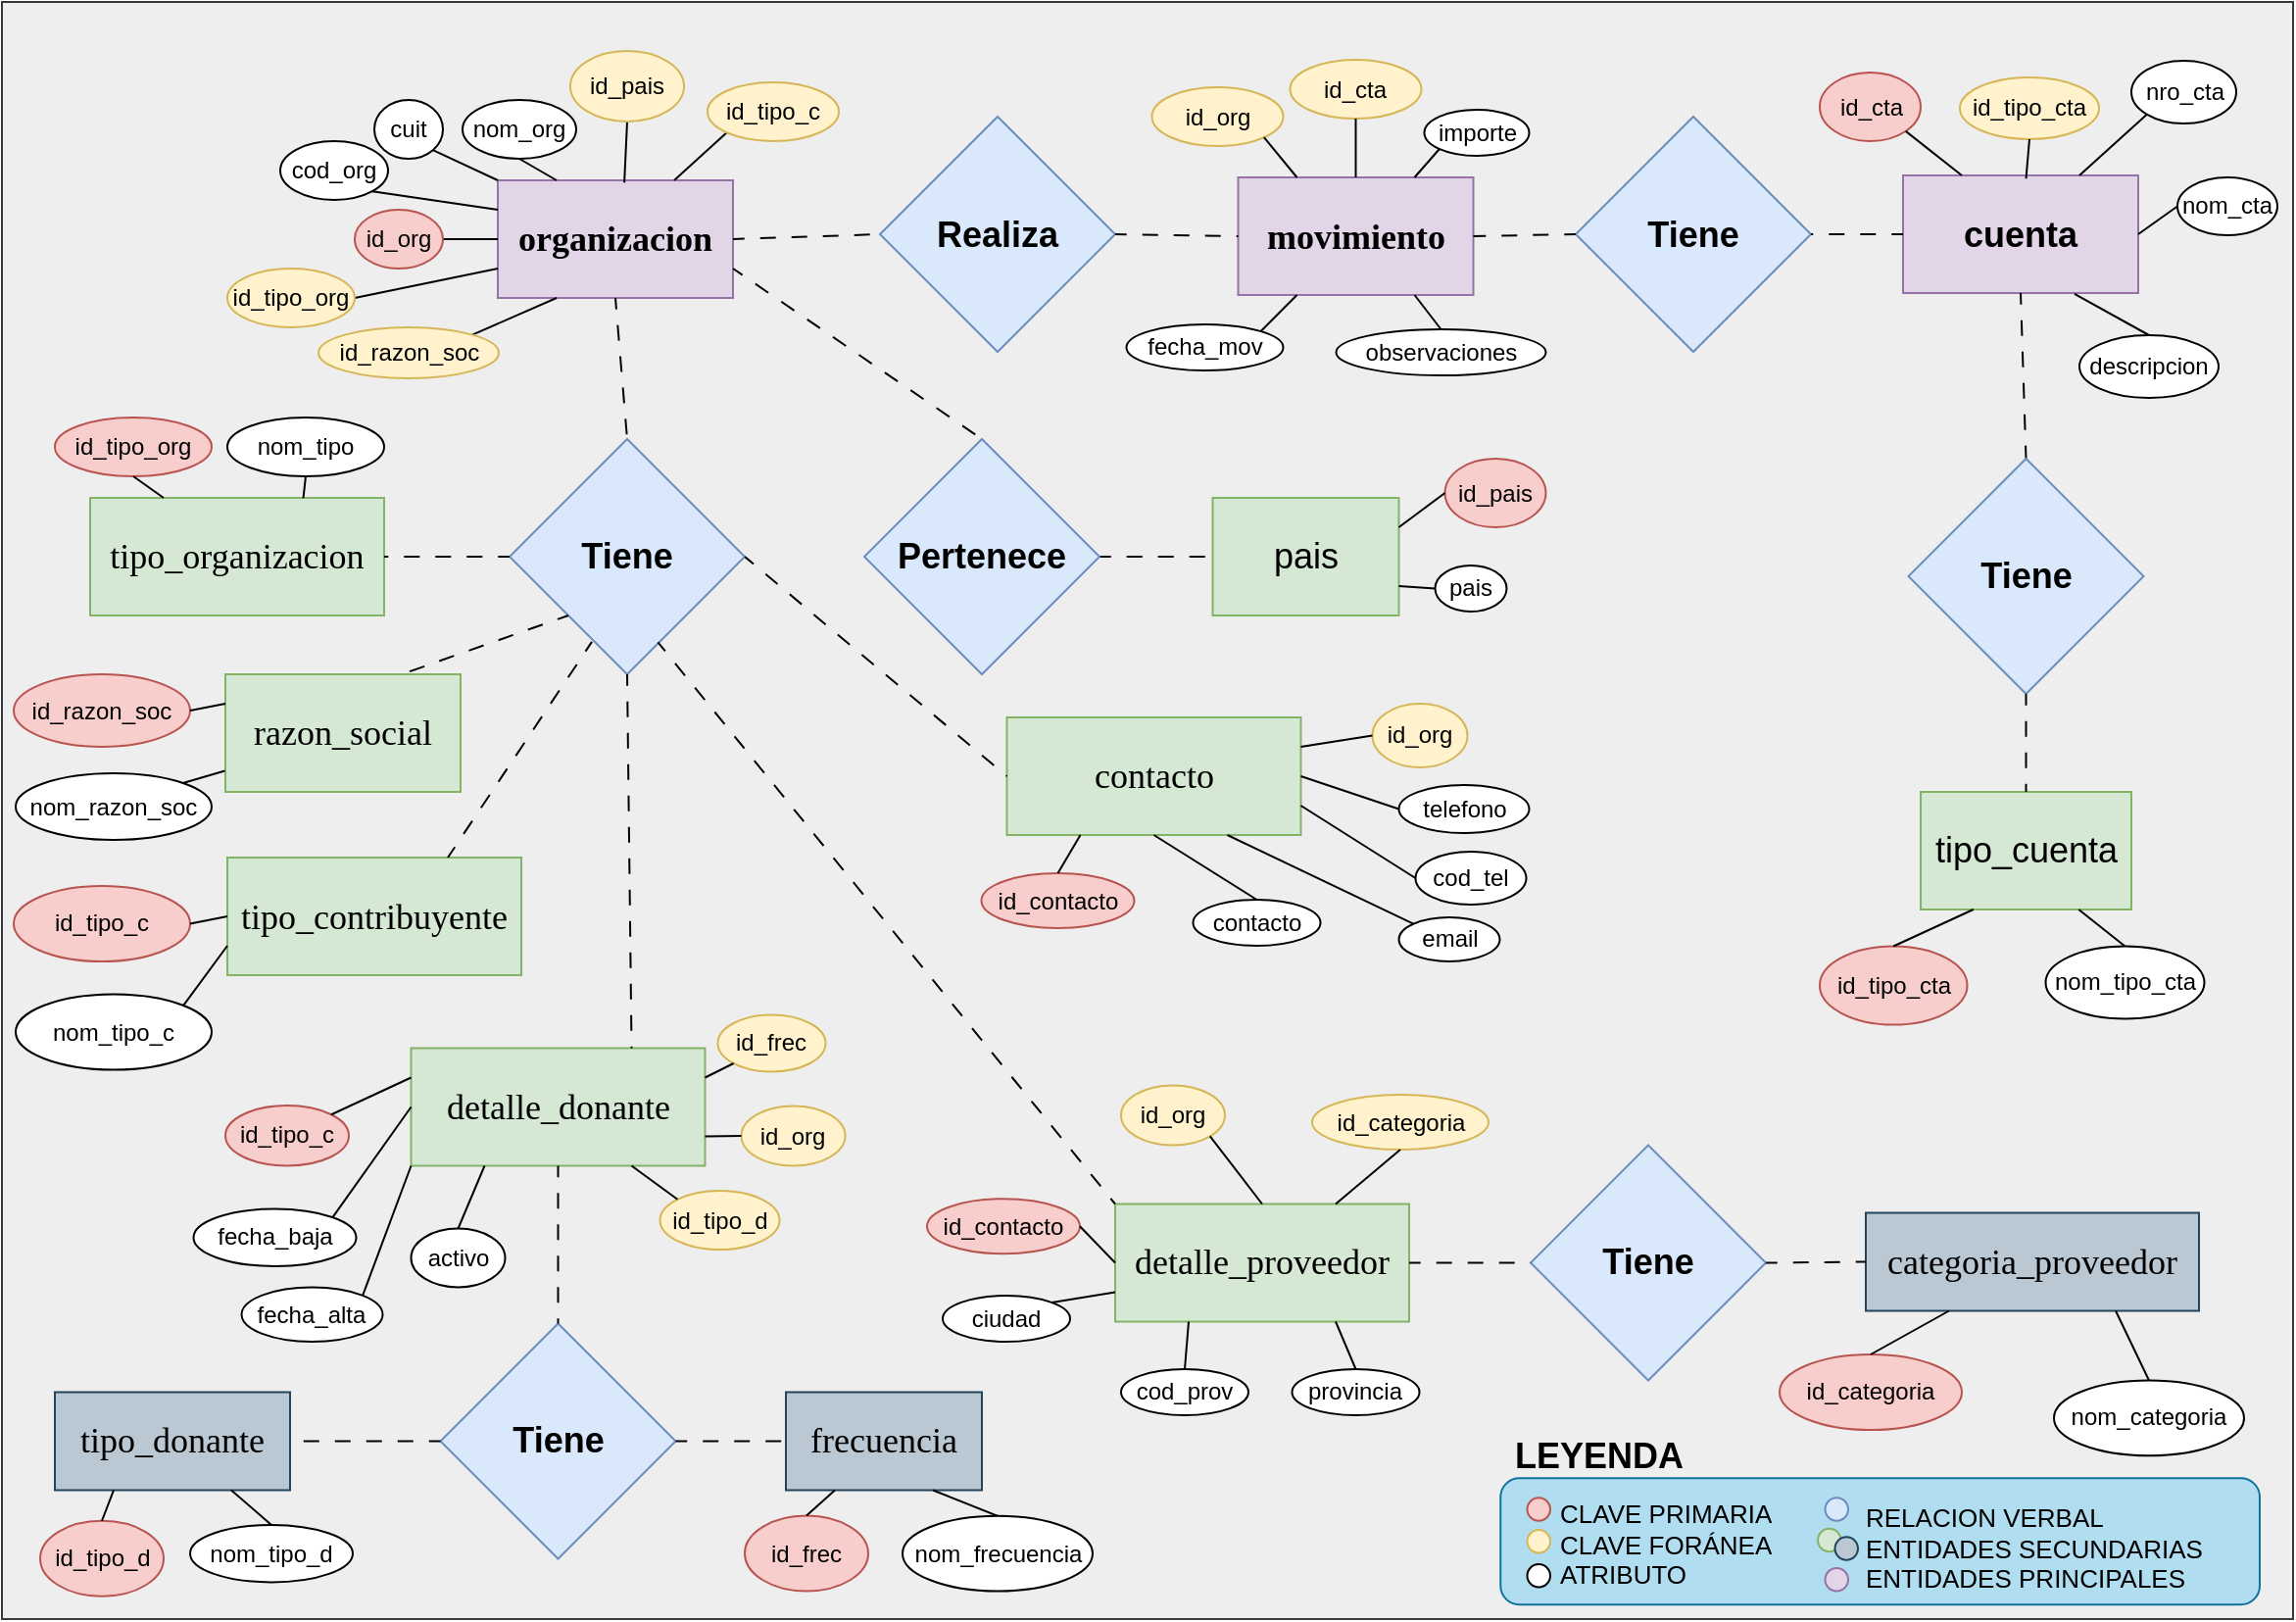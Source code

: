 <mxfile version="24.8.3">
  <diagram id="HYbF6e7hHS4W1RkAegJz" name="Cardinalidad DER">
    <mxGraphModel grid="1" page="1" gridSize="10" guides="1" tooltips="1" connect="1" arrows="1" fold="1" pageScale="1" pageWidth="1169" pageHeight="827" math="0" shadow="0">
      <root>
        <mxCell id="0" />
        <mxCell id="1" parent="0" />
        <mxCell id="N7tF4lsPeBM5HGXKMnzX-1" value="" style="rounded=0;whiteSpace=wrap;html=1;fillColor=#eeeeee;strokeColor=#36393d;" vertex="1" parent="1">
          <mxGeometry width="1169" height="825" as="geometry" />
        </mxCell>
        <mxCell id="sPg7PsMfnurgKgs-uUq6-108" value="" style="rounded=1;whiteSpace=wrap;html=1;fillColor=#b1ddf0;strokeColor=#10739e;" vertex="1" parent="1">
          <mxGeometry x="764.63" y="753.12" width="387.37" height="64.51" as="geometry" />
        </mxCell>
        <mxCell id="izcDtOAm9wQQdqN33xkI-1" value="&lt;span style=&quot;font-family: &amp;quot;Google Sans&amp;quot;; font-size: 18px; text-align: start; white-space: pre;&quot;&gt;organizacion&lt;/span&gt;" style="rounded=0;whiteSpace=wrap;html=1;fontSize=18;fontStyle=1;fillColor=#e1d5e7;strokeColor=#9673a6;labelBackgroundColor=none;" vertex="1" parent="1">
          <mxGeometry x="253" y="91" width="120" height="60" as="geometry" />
        </mxCell>
        <mxCell id="izcDtOAm9wQQdqN33xkI-14" style="rounded=0;orthogonalLoop=1;jettySize=auto;html=1;exitX=1;exitY=0.5;exitDx=0;exitDy=0;entryX=0;entryY=0.5;entryDx=0;entryDy=0;endArrow=none;endFill=0;strokeColor=default;align=center;verticalAlign=middle;fontFamily=Helvetica;fontSize=11;fontColor=default;labelBackgroundColor=default;flowAnimation=0;" edge="1" parent="1" source="izcDtOAm9wQQdqN33xkI-5" target="izcDtOAm9wQQdqN33xkI-1">
          <mxGeometry relative="1" as="geometry" />
        </mxCell>
        <mxCell id="izcDtOAm9wQQdqN33xkI-5" value="id_org" style="ellipse;whiteSpace=wrap;html=1;fillColor=#f8cecc;strokeColor=#b85450;" vertex="1" parent="1">
          <mxGeometry x="180" y="106" width="45" height="30" as="geometry" />
        </mxCell>
        <mxCell id="izcDtOAm9wQQdqN33xkI-20" style="rounded=0;orthogonalLoop=1;jettySize=auto;html=1;exitX=0;exitY=1;exitDx=0;exitDy=0;entryX=0.75;entryY=0;entryDx=0;entryDy=0;strokeColor=default;align=center;verticalAlign=middle;fontFamily=Helvetica;fontSize=11;fontColor=default;labelBackgroundColor=default;endArrow=none;endFill=0;flowAnimation=0;" edge="1" parent="1" source="izcDtOAm9wQQdqN33xkI-6" target="izcDtOAm9wQQdqN33xkI-1">
          <mxGeometry relative="1" as="geometry" />
        </mxCell>
        <mxCell id="izcDtOAm9wQQdqN33xkI-6" value="id_tipo_c" style="ellipse;whiteSpace=wrap;html=1;fillColor=#fff2cc;strokeColor=#d6b656;" vertex="1" parent="1">
          <mxGeometry x="360" y="41" width="67" height="30" as="geometry" />
        </mxCell>
        <mxCell id="izcDtOAm9wQQdqN33xkI-21" style="rounded=0;orthogonalLoop=1;jettySize=auto;html=1;entryX=0.25;entryY=1;entryDx=0;entryDy=0;strokeColor=default;align=center;verticalAlign=middle;fontFamily=Helvetica;fontSize=11;fontColor=default;labelBackgroundColor=default;endArrow=none;endFill=0;exitX=1;exitY=0;exitDx=0;exitDy=0;flowAnimation=0;" edge="1" parent="1" source="izcDtOAm9wQQdqN33xkI-7" target="izcDtOAm9wQQdqN33xkI-1">
          <mxGeometry relative="1" as="geometry">
            <mxPoint x="278" y="191" as="sourcePoint" />
          </mxGeometry>
        </mxCell>
        <mxCell id="izcDtOAm9wQQdqN33xkI-7" value="id_razon_soc" style="ellipse;whiteSpace=wrap;html=1;fillColor=#fff2cc;strokeColor=#d6b656;" vertex="1" parent="1">
          <mxGeometry x="161.5" y="166" width="92" height="26" as="geometry" />
        </mxCell>
        <mxCell id="izcDtOAm9wQQdqN33xkI-19" style="rounded=0;orthogonalLoop=1;jettySize=auto;html=1;exitX=0.5;exitY=1;exitDx=0;exitDy=0;strokeColor=default;align=center;verticalAlign=middle;fontFamily=Helvetica;fontSize=11;fontColor=default;labelBackgroundColor=default;endArrow=none;endFill=0;entryX=0.538;entryY=0.02;entryDx=0;entryDy=0;flowAnimation=0;entryPerimeter=0;" edge="1" parent="1" source="izcDtOAm9wQQdqN33xkI-8" target="izcDtOAm9wQQdqN33xkI-1">
          <mxGeometry relative="1" as="geometry" />
        </mxCell>
        <mxCell id="izcDtOAm9wQQdqN33xkI-8" value="id_pais" style="ellipse;whiteSpace=wrap;html=1;fillColor=#fff2cc;strokeColor=#d6b656;" vertex="1" parent="1">
          <mxGeometry x="290" y="25" width="58" height="36" as="geometry" />
        </mxCell>
        <mxCell id="izcDtOAm9wQQdqN33xkI-22" style="rounded=0;orthogonalLoop=1;jettySize=auto;html=1;exitX=1;exitY=0.5;exitDx=0;exitDy=0;entryX=0;entryY=0.75;entryDx=0;entryDy=0;strokeColor=default;align=center;verticalAlign=middle;fontFamily=Helvetica;fontSize=11;fontColor=default;labelBackgroundColor=default;endArrow=none;endFill=0;flowAnimation=0;" edge="1" parent="1" source="izcDtOAm9wQQdqN33xkI-9" target="izcDtOAm9wQQdqN33xkI-1">
          <mxGeometry relative="1" as="geometry" />
        </mxCell>
        <mxCell id="izcDtOAm9wQQdqN33xkI-9" value="id_tipo_org" style="ellipse;whiteSpace=wrap;html=1;fillColor=#fff2cc;strokeColor=#d6b656;" vertex="1" parent="1">
          <mxGeometry x="115" y="136" width="65" height="30" as="geometry" />
        </mxCell>
        <mxCell id="izcDtOAm9wQQdqN33xkI-16" style="rounded=0;orthogonalLoop=1;jettySize=auto;html=1;exitX=1;exitY=1;exitDx=0;exitDy=0;strokeColor=default;align=center;verticalAlign=middle;fontFamily=Helvetica;fontSize=11;fontColor=default;labelBackgroundColor=default;endArrow=none;endFill=0;flowAnimation=0;entryX=0;entryY=0.25;entryDx=0;entryDy=0;" edge="1" parent="1" source="izcDtOAm9wQQdqN33xkI-11" target="izcDtOAm9wQQdqN33xkI-1">
          <mxGeometry relative="1" as="geometry">
            <mxPoint x="242" y="101" as="targetPoint" />
          </mxGeometry>
        </mxCell>
        <mxCell id="izcDtOAm9wQQdqN33xkI-11" value="cod_org" style="ellipse;whiteSpace=wrap;html=1;" vertex="1" parent="1">
          <mxGeometry x="142" y="71" width="55" height="30" as="geometry" />
        </mxCell>
        <mxCell id="izcDtOAm9wQQdqN33xkI-17" style="rounded=0;orthogonalLoop=1;jettySize=auto;html=1;exitX=1;exitY=1;exitDx=0;exitDy=0;entryX=0;entryY=0;entryDx=0;entryDy=0;strokeColor=default;align=center;verticalAlign=middle;fontFamily=Helvetica;fontSize=11;fontColor=default;labelBackgroundColor=default;endArrow=none;endFill=0;flowAnimation=0;" edge="1" parent="1" source="izcDtOAm9wQQdqN33xkI-12" target="izcDtOAm9wQQdqN33xkI-1">
          <mxGeometry relative="1" as="geometry" />
        </mxCell>
        <mxCell id="izcDtOAm9wQQdqN33xkI-12" value="cuit" style="ellipse;whiteSpace=wrap;html=1;" vertex="1" parent="1">
          <mxGeometry x="190" y="50" width="35" height="30" as="geometry" />
        </mxCell>
        <mxCell id="izcDtOAm9wQQdqN33xkI-18" style="rounded=0;orthogonalLoop=1;jettySize=auto;html=1;exitX=0.5;exitY=1;exitDx=0;exitDy=0;entryX=0.25;entryY=0;entryDx=0;entryDy=0;strokeColor=default;align=center;verticalAlign=middle;fontFamily=Helvetica;fontSize=11;fontColor=default;labelBackgroundColor=default;endArrow=none;endFill=0;flowAnimation=0;" edge="1" parent="1" source="izcDtOAm9wQQdqN33xkI-13" target="izcDtOAm9wQQdqN33xkI-1">
          <mxGeometry relative="1" as="geometry" />
        </mxCell>
        <mxCell id="izcDtOAm9wQQdqN33xkI-13" value="nom_org" style="ellipse;whiteSpace=wrap;html=1;" vertex="1" parent="1">
          <mxGeometry x="235" y="50" width="58" height="30" as="geometry" />
        </mxCell>
        <mxCell id="iYmzqBzagN6MXrun6bAR-1" value="&lt;div style=&quot;text-align: start;&quot;&gt;&lt;span style=&quot;background-color: initial; white-space: pre;&quot;&gt;&lt;font face=&quot;Google Sans&quot;&gt;tipo_organizacion&lt;/font&gt;&lt;/span&gt;&lt;/div&gt;" style="rounded=0;whiteSpace=wrap;html=1;fontSize=18;fontStyle=0;labelBackgroundColor=none;fillColor=#d5e8d4;strokeColor=#82b366;" vertex="1" parent="1">
          <mxGeometry x="45" y="253" width="150" height="60" as="geometry" />
        </mxCell>
        <mxCell id="iYmzqBzagN6MXrun6bAR-2" value="Tiene" style="rhombus;whiteSpace=wrap;html=1;fillColor=#dae8fc;strokeColor=#6c8ebf;fontSize=18;fontStyle=1" vertex="1" parent="1">
          <mxGeometry x="259" y="223" width="120" height="120" as="geometry" />
        </mxCell>
        <mxCell id="Rv_7nI9Roxhz6i8NsOFj-1" value="" style="endArrow=none;html=1;rounded=0;entryX=1;entryY=0.5;entryDx=0;entryDy=0;flowAnimation=1;exitX=0;exitY=0.5;exitDx=0;exitDy=0;" edge="1" parent="1" source="iYmzqBzagN6MXrun6bAR-2" target="iYmzqBzagN6MXrun6bAR-1">
          <mxGeometry width="50" height="50" relative="1" as="geometry">
            <mxPoint x="242" y="202" as="sourcePoint" />
            <mxPoint x="270" y="298" as="targetPoint" />
          </mxGeometry>
        </mxCell>
        <mxCell id="Rv_7nI9Roxhz6i8NsOFj-2" value="id_tipo_org" style="ellipse;whiteSpace=wrap;html=1;fillColor=#f8cecc;strokeColor=#b85450;" vertex="1" parent="1">
          <mxGeometry x="27" y="212" width="80" height="30" as="geometry" />
        </mxCell>
        <mxCell id="Rv_7nI9Roxhz6i8NsOFj-3" value="" style="endArrow=none;html=1;rounded=0;exitX=0.5;exitY=1;exitDx=0;exitDy=0;entryX=0.25;entryY=0;entryDx=0;entryDy=0;" edge="1" parent="1" source="Rv_7nI9Roxhz6i8NsOFj-2" target="iYmzqBzagN6MXrun6bAR-1">
          <mxGeometry width="50" height="50" relative="1" as="geometry">
            <mxPoint x="440" y="238" as="sourcePoint" />
            <mxPoint x="490" y="188" as="targetPoint" />
          </mxGeometry>
        </mxCell>
        <mxCell id="Rv_7nI9Roxhz6i8NsOFj-4" value="nom_tipo" style="ellipse;whiteSpace=wrap;html=1;" vertex="1" parent="1">
          <mxGeometry x="115" y="212" width="80" height="30" as="geometry" />
        </mxCell>
        <mxCell id="Rv_7nI9Roxhz6i8NsOFj-5" value="" style="endArrow=none;html=1;rounded=0;exitX=0.725;exitY=0.002;exitDx=0;exitDy=0;entryX=0.5;entryY=1;entryDx=0;entryDy=0;exitPerimeter=0;" edge="1" parent="1" source="iYmzqBzagN6MXrun6bAR-1" target="Rv_7nI9Roxhz6i8NsOFj-4">
          <mxGeometry width="50" height="50" relative="1" as="geometry">
            <mxPoint x="440" y="338" as="sourcePoint" />
            <mxPoint x="490" y="288" as="targetPoint" />
          </mxGeometry>
        </mxCell>
        <mxCell id="Rv_7nI9Roxhz6i8NsOFj-6" value="&lt;div style=&quot;text-align: start;&quot;&gt;&lt;font face=&quot;Google Sans&quot;&gt;&lt;span style=&quot;white-space: pre;&quot;&gt;razon_social&lt;/span&gt;&lt;/font&gt;&lt;/div&gt;" style="rounded=0;whiteSpace=wrap;html=1;fontSize=18;fontStyle=0;labelBackgroundColor=none;fillColor=#d5e8d4;strokeColor=#82b366;" vertex="1" parent="1">
          <mxGeometry x="114" y="343" width="120" height="60" as="geometry" />
        </mxCell>
        <mxCell id="Rv_7nI9Roxhz6i8NsOFj-7" value="&lt;div style=&quot;text-align: start;&quot;&gt;&lt;font face=&quot;Google Sans&quot;&gt;&lt;span style=&quot;white-space: pre;&quot;&gt;tipo_contribuyente&lt;/span&gt;&lt;/font&gt;&lt;/div&gt;" style="rounded=0;whiteSpace=wrap;html=1;fontSize=18;fontStyle=0;labelBackgroundColor=none;fillColor=#d5e8d4;strokeColor=#82b366;" vertex="1" parent="1">
          <mxGeometry x="115" y="436.5" width="150" height="60" as="geometry" />
        </mxCell>
        <mxCell id="Rv_7nI9Roxhz6i8NsOFj-8" value="&lt;div style=&quot;text-align: start;&quot;&gt;&lt;font face=&quot;Google Sans&quot;&gt;&lt;span style=&quot;white-space: pre;&quot;&gt;contacto&lt;/span&gt;&lt;/font&gt;&lt;/div&gt;" style="rounded=0;whiteSpace=wrap;html=1;fontSize=18;fontStyle=0;labelBackgroundColor=none;fillColor=#d5e8d4;strokeColor=#82b366;" vertex="1" parent="1">
          <mxGeometry x="512.75" y="365" width="150" height="60" as="geometry" />
        </mxCell>
        <mxCell id="Rv_7nI9Roxhz6i8NsOFj-9" value="pais" style="rounded=0;whiteSpace=wrap;html=1;fontSize=18;fontStyle=0;labelBackgroundColor=none;fillColor=#d5e8d4;strokeColor=#82b366;" vertex="1" parent="1">
          <mxGeometry x="617.75" y="253" width="95" height="60" as="geometry" />
        </mxCell>
        <mxCell id="Rv_7nI9Roxhz6i8NsOFj-10" value="id_razon_soc" style="ellipse;whiteSpace=wrap;html=1;fillColor=#f8cecc;strokeColor=#b85450;" vertex="1" parent="1">
          <mxGeometry x="6" y="343" width="90" height="37" as="geometry" />
        </mxCell>
        <mxCell id="Rv_7nI9Roxhz6i8NsOFj-11" value="nom_razon_soc" style="ellipse;whiteSpace=wrap;html=1;" vertex="1" parent="1">
          <mxGeometry x="7" y="393.5" width="100" height="34" as="geometry" />
        </mxCell>
        <mxCell id="Rv_7nI9Roxhz6i8NsOFj-12" value="" style="endArrow=none;html=1;rounded=0;exitX=1;exitY=0;exitDx=0;exitDy=0;entryX=-0.002;entryY=0.821;entryDx=0;entryDy=0;entryPerimeter=0;" edge="1" parent="1" source="Rv_7nI9Roxhz6i8NsOFj-11" target="Rv_7nI9Roxhz6i8NsOFj-6">
          <mxGeometry width="50" height="50" relative="1" as="geometry">
            <mxPoint x="120" y="714" as="sourcePoint" />
            <mxPoint x="144" y="403" as="targetPoint" />
          </mxGeometry>
        </mxCell>
        <mxCell id="Rv_7nI9Roxhz6i8NsOFj-13" value="" style="endArrow=none;html=1;rounded=0;entryX=0;entryY=0.25;entryDx=0;entryDy=0;exitX=1;exitY=0.5;exitDx=0;exitDy=0;" edge="1" parent="1" source="Rv_7nI9Roxhz6i8NsOFj-10" target="Rv_7nI9Roxhz6i8NsOFj-6">
          <mxGeometry width="50" height="50" relative="1" as="geometry">
            <mxPoint x="130" y="724" as="sourcePoint" />
            <mxPoint x="180" y="674" as="targetPoint" />
          </mxGeometry>
        </mxCell>
        <mxCell id="Rv_7nI9Roxhz6i8NsOFj-14" value="" style="endArrow=none;html=1;rounded=0;exitX=0;exitY=1;exitDx=0;exitDy=0;flowAnimation=1;entryX=0.75;entryY=0;entryDx=0;entryDy=0;" edge="1" parent="1" source="iYmzqBzagN6MXrun6bAR-2" target="Rv_7nI9Roxhz6i8NsOFj-6">
          <mxGeometry width="50" height="50" relative="1" as="geometry">
            <mxPoint x="270" y="477" as="sourcePoint" />
            <mxPoint x="252" y="481" as="targetPoint" />
          </mxGeometry>
        </mxCell>
        <mxCell id="Rv_7nI9Roxhz6i8NsOFj-15" value="" style="endArrow=none;html=1;rounded=0;exitX=0.35;exitY=0.862;exitDx=0;exitDy=0;flowAnimation=1;entryX=0.75;entryY=0;entryDx=0;entryDy=0;exitPerimeter=0;" edge="1" parent="1" source="iYmzqBzagN6MXrun6bAR-2" target="Rv_7nI9Roxhz6i8NsOFj-7">
          <mxGeometry width="50" height="50" relative="1" as="geometry">
            <mxPoint x="310" y="467" as="sourcePoint" />
            <mxPoint x="372" y="461" as="targetPoint" />
          </mxGeometry>
        </mxCell>
        <mxCell id="Rv_7nI9Roxhz6i8NsOFj-16" value="id_tipo_c" style="ellipse;whiteSpace=wrap;html=1;fillColor=#f8cecc;strokeColor=#b85450;" vertex="1" parent="1">
          <mxGeometry x="6" y="451" width="90" height="38.5" as="geometry" />
        </mxCell>
        <mxCell id="Rv_7nI9Roxhz6i8NsOFj-17" value="nom_tipo_c" style="ellipse;whiteSpace=wrap;html=1;" vertex="1" parent="1">
          <mxGeometry x="7" y="506.25" width="100" height="38.5" as="geometry" />
        </mxCell>
        <mxCell id="Rv_7nI9Roxhz6i8NsOFj-18" value="id_contacto" style="ellipse;whiteSpace=wrap;html=1;fillColor=#f8cecc;strokeColor=#b85450;" vertex="1" parent="1">
          <mxGeometry x="499.75" y="444.5" width="78" height="28" as="geometry" />
        </mxCell>
        <mxCell id="Rv_7nI9Roxhz6i8NsOFj-19" value="contacto" style="ellipse;whiteSpace=wrap;html=1;" vertex="1" parent="1">
          <mxGeometry x="607.75" y="458" width="65" height="23.5" as="geometry" />
        </mxCell>
        <mxCell id="Rv_7nI9Roxhz6i8NsOFj-20" value="id_pais" style="ellipse;whiteSpace=wrap;html=1;fillColor=#f8cecc;strokeColor=#b85450;" vertex="1" parent="1">
          <mxGeometry x="736.25" y="233" width="51.5" height="35" as="geometry" />
        </mxCell>
        <mxCell id="Rv_7nI9Roxhz6i8NsOFj-21" value="pais" style="ellipse;whiteSpace=wrap;html=1;" vertex="1" parent="1">
          <mxGeometry x="731.25" y="287.5" width="36.5" height="23.5" as="geometry" />
        </mxCell>
        <mxCell id="Rv_7nI9Roxhz6i8NsOFj-23" value="" style="endArrow=none;html=1;rounded=0;entryX=0;entryY=0.5;entryDx=0;entryDy=0;exitX=1;exitY=0.5;exitDx=0;exitDy=0;flowAnimation=1;" edge="1" parent="1" source="Rv_7nI9Roxhz6i8NsOFj-42" target="Rv_7nI9Roxhz6i8NsOFj-9">
          <mxGeometry width="50" height="50" relative="1" as="geometry">
            <mxPoint x="511.5" y="257" as="sourcePoint" />
            <mxPoint x="314" y="227" as="targetPoint" />
          </mxGeometry>
        </mxCell>
        <mxCell id="Rv_7nI9Roxhz6i8NsOFj-24" value="" style="endArrow=none;html=1;rounded=0;exitX=0.5;exitY=1;exitDx=0;exitDy=0;flowAnimation=1;shadow=0;entryX=0.5;entryY=0;entryDx=0;entryDy=0;" edge="1" parent="1" source="izcDtOAm9wQQdqN33xkI-1" target="iYmzqBzagN6MXrun6bAR-2">
          <mxGeometry width="50" height="50" relative="1" as="geometry">
            <mxPoint x="352" y="261" as="sourcePoint" />
            <mxPoint x="232" y="251" as="targetPoint" />
          </mxGeometry>
        </mxCell>
        <mxCell id="Rv_7nI9Roxhz6i8NsOFj-26" value="email" style="ellipse;whiteSpace=wrap;html=1;" vertex="1" parent="1">
          <mxGeometry x="712.75" y="467" width="51.5" height="22.5" as="geometry" />
        </mxCell>
        <mxCell id="Rv_7nI9Roxhz6i8NsOFj-27" value="cod_tel" style="ellipse;whiteSpace=wrap;html=1;" vertex="1" parent="1">
          <mxGeometry x="721.25" y="433.5" width="56.5" height="27" as="geometry" />
        </mxCell>
        <mxCell id="Rv_7nI9Roxhz6i8NsOFj-28" value="telefono" style="ellipse;whiteSpace=wrap;html=1;" vertex="1" parent="1">
          <mxGeometry x="712.75" y="399.5" width="66.5" height="24.5" as="geometry" />
        </mxCell>
        <mxCell id="Rv_7nI9Roxhz6i8NsOFj-30" value="" style="endArrow=none;html=1;rounded=0;entryX=1;entryY=0.5;entryDx=0;entryDy=0;exitX=0;exitY=0.5;exitDx=0;exitDy=0;" edge="1" parent="1" source="Rv_7nI9Roxhz6i8NsOFj-7" target="Rv_7nI9Roxhz6i8NsOFj-16">
          <mxGeometry width="50" height="50" relative="1" as="geometry">
            <mxPoint x="302" y="598" as="sourcePoint" />
            <mxPoint x="352" y="548" as="targetPoint" />
          </mxGeometry>
        </mxCell>
        <mxCell id="Rv_7nI9Roxhz6i8NsOFj-31" value="" style="endArrow=none;html=1;rounded=0;entryX=1;entryY=0;entryDx=0;entryDy=0;exitX=0;exitY=0.75;exitDx=0;exitDy=0;" edge="1" parent="1" source="Rv_7nI9Roxhz6i8NsOFj-7" target="Rv_7nI9Roxhz6i8NsOFj-17">
          <mxGeometry width="50" height="50" relative="1" as="geometry">
            <mxPoint x="392" y="398" as="sourcePoint" />
            <mxPoint x="442" y="348" as="targetPoint" />
          </mxGeometry>
        </mxCell>
        <mxCell id="Rv_7nI9Roxhz6i8NsOFj-32" value="" style="endArrow=none;html=1;rounded=0;exitX=1;exitY=0.5;exitDx=0;exitDy=0;flowAnimation=1;entryX=0;entryY=0.5;entryDx=0;entryDy=0;" edge="1" parent="1" source="iYmzqBzagN6MXrun6bAR-2" target="Rv_7nI9Roxhz6i8NsOFj-8">
          <mxGeometry width="50" height="50" relative="1" as="geometry">
            <mxPoint x="323" y="412" as="sourcePoint" />
            <mxPoint x="327" y="511" as="targetPoint" />
          </mxGeometry>
        </mxCell>
        <mxCell id="Rv_7nI9Roxhz6i8NsOFj-33" value="" style="endArrow=none;html=1;rounded=0;entryX=0.5;entryY=0;entryDx=0;entryDy=0;exitX=0.25;exitY=1;exitDx=0;exitDy=0;" edge="1" parent="1" source="Rv_7nI9Roxhz6i8NsOFj-8" target="Rv_7nI9Roxhz6i8NsOFj-18">
          <mxGeometry width="50" height="50" relative="1" as="geometry">
            <mxPoint x="441.25" y="495" as="sourcePoint" />
            <mxPoint x="456.25" y="575" as="targetPoint" />
          </mxGeometry>
        </mxCell>
        <mxCell id="Rv_7nI9Roxhz6i8NsOFj-34" value="" style="endArrow=none;html=1;rounded=0;entryX=0.5;entryY=0;entryDx=0;entryDy=0;exitX=0.5;exitY=1;exitDx=0;exitDy=0;" edge="1" parent="1" source="Rv_7nI9Roxhz6i8NsOFj-8" target="Rv_7nI9Roxhz6i8NsOFj-19">
          <mxGeometry width="50" height="50" relative="1" as="geometry">
            <mxPoint x="451.25" y="505" as="sourcePoint" />
            <mxPoint x="466.25" y="585" as="targetPoint" />
          </mxGeometry>
        </mxCell>
        <mxCell id="Rv_7nI9Roxhz6i8NsOFj-35" value="" style="endArrow=none;html=1;rounded=0;entryX=0;entryY=0;entryDx=0;entryDy=0;exitX=0.75;exitY=1;exitDx=0;exitDy=0;" edge="1" parent="1" source="Rv_7nI9Roxhz6i8NsOFj-8" target="Rv_7nI9Roxhz6i8NsOFj-26">
          <mxGeometry width="50" height="50" relative="1" as="geometry">
            <mxPoint x="461.25" y="515" as="sourcePoint" />
            <mxPoint x="476.25" y="595" as="targetPoint" />
          </mxGeometry>
        </mxCell>
        <mxCell id="Rv_7nI9Roxhz6i8NsOFj-36" value="" style="endArrow=none;html=1;rounded=0;entryX=0;entryY=0.5;entryDx=0;entryDy=0;exitX=1;exitY=0.75;exitDx=0;exitDy=0;" edge="1" parent="1" source="Rv_7nI9Roxhz6i8NsOFj-8" target="Rv_7nI9Roxhz6i8NsOFj-27">
          <mxGeometry width="50" height="50" relative="1" as="geometry">
            <mxPoint x="471.25" y="525" as="sourcePoint" />
            <mxPoint x="486.25" y="605" as="targetPoint" />
          </mxGeometry>
        </mxCell>
        <mxCell id="Rv_7nI9Roxhz6i8NsOFj-37" value="" style="endArrow=none;html=1;rounded=0;entryX=0;entryY=0.5;entryDx=0;entryDy=0;exitX=1;exitY=0.5;exitDx=0;exitDy=0;" edge="1" parent="1" source="Rv_7nI9Roxhz6i8NsOFj-8" target="Rv_7nI9Roxhz6i8NsOFj-28">
          <mxGeometry width="50" height="50" relative="1" as="geometry">
            <mxPoint x="708.25" y="457" as="sourcePoint" />
            <mxPoint x="723.25" y="537" as="targetPoint" />
          </mxGeometry>
        </mxCell>
        <mxCell id="Rv_7nI9Roxhz6i8NsOFj-38" value="" style="endArrow=none;html=1;rounded=0;entryX=0;entryY=0.5;entryDx=0;entryDy=0;exitX=1;exitY=0.75;exitDx=0;exitDy=0;" edge="1" parent="1" source="Rv_7nI9Roxhz6i8NsOFj-9" target="Rv_7nI9Roxhz6i8NsOFj-21">
          <mxGeometry width="50" height="50" relative="1" as="geometry">
            <mxPoint x="790.75" y="511.5" as="sourcePoint" />
            <mxPoint x="832.75" y="499.5" as="targetPoint" />
          </mxGeometry>
        </mxCell>
        <mxCell id="Rv_7nI9Roxhz6i8NsOFj-39" value="" style="endArrow=none;html=1;rounded=0;entryX=0;entryY=0.5;entryDx=0;entryDy=0;exitX=1;exitY=0.25;exitDx=0;exitDy=0;" edge="1" parent="1" source="Rv_7nI9Roxhz6i8NsOFj-9" target="Rv_7nI9Roxhz6i8NsOFj-20">
          <mxGeometry width="50" height="50" relative="1" as="geometry">
            <mxPoint x="780.75" y="337" as="sourcePoint" />
            <mxPoint x="822.75" y="325" as="targetPoint" />
          </mxGeometry>
        </mxCell>
        <mxCell id="Rv_7nI9Roxhz6i8NsOFj-40" value="id_org" style="ellipse;whiteSpace=wrap;html=1;fillColor=#fff2cc;strokeColor=#d6b656;" vertex="1" parent="1">
          <mxGeometry x="699.25" y="358" width="48.5" height="32.5" as="geometry" />
        </mxCell>
        <mxCell id="Rv_7nI9Roxhz6i8NsOFj-41" value="" style="endArrow=none;html=1;rounded=0;entryX=0;entryY=0.5;entryDx=0;entryDy=0;exitX=1;exitY=0.25;exitDx=0;exitDy=0;" edge="1" parent="1" source="Rv_7nI9Roxhz6i8NsOFj-8" target="Rv_7nI9Roxhz6i8NsOFj-40">
          <mxGeometry width="50" height="50" relative="1" as="geometry">
            <mxPoint x="658.25" y="388" as="sourcePoint" />
            <mxPoint x="648.25" y="385" as="targetPoint" />
          </mxGeometry>
        </mxCell>
        <mxCell id="Rv_7nI9Roxhz6i8NsOFj-42" value="Pertenece" style="rhombus;whiteSpace=wrap;html=1;fillColor=#dae8fc;strokeColor=#6c8ebf;fontSize=18;fontStyle=1" vertex="1" parent="1">
          <mxGeometry x="440" y="223" width="120" height="120" as="geometry" />
        </mxCell>
        <mxCell id="Rv_7nI9Roxhz6i8NsOFj-44" value="" style="endArrow=none;html=1;rounded=0;entryX=0.5;entryY=0;entryDx=0;entryDy=0;exitX=1;exitY=0.75;exitDx=0;exitDy=0;flowAnimation=1;" edge="1" parent="1" source="izcDtOAm9wQQdqN33xkI-1" target="Rv_7nI9Roxhz6i8NsOFj-42">
          <mxGeometry width="50" height="50" relative="1" as="geometry">
            <mxPoint x="472" y="271" as="sourcePoint" />
            <mxPoint x="472" y="322" as="targetPoint" />
          </mxGeometry>
        </mxCell>
        <mxCell id="Rv_7nI9Roxhz6i8NsOFj-45" value="Realiza" style="rhombus;whiteSpace=wrap;html=1;fillColor=#dae8fc;strokeColor=#6c8ebf;fontSize=18;fontStyle=1" vertex="1" parent="1">
          <mxGeometry x="448" y="58.5" width="120" height="120" as="geometry" />
        </mxCell>
        <mxCell id="Rv_7nI9Roxhz6i8NsOFj-46" value="" style="endArrow=none;html=1;rounded=0;entryX=0;entryY=0.5;entryDx=0;entryDy=0;exitX=1;exitY=0.5;exitDx=0;exitDy=0;flowAnimation=1;" edge="1" parent="1" source="izcDtOAm9wQQdqN33xkI-1" target="Rv_7nI9Roxhz6i8NsOFj-45">
          <mxGeometry width="50" height="50" relative="1" as="geometry">
            <mxPoint x="412" y="106" as="sourcePoint" />
            <mxPoint x="521" y="166" as="targetPoint" />
          </mxGeometry>
        </mxCell>
        <mxCell id="Rv_7nI9Roxhz6i8NsOFj-47" value="&lt;div style=&quot;text-align: start;&quot;&gt;&lt;span style=&quot;background-color: initial; white-space: pre;&quot;&gt;&lt;font face=&quot;Google Sans&quot;&gt;movimiento&lt;/font&gt;&lt;/span&gt;&lt;/div&gt;" style="rounded=0;whiteSpace=wrap;html=1;fontSize=18;fontStyle=1;fillColor=#e1d5e7;strokeColor=#9673a6;labelBackgroundColor=none;" vertex="1" parent="1">
          <mxGeometry x="630.75" y="89.5" width="120" height="60" as="geometry" />
        </mxCell>
        <mxCell id="sPg7PsMfnurgKgs-uUq6-3" value="&lt;div style=&quot;text-align: start;&quot;&gt;&lt;font face=&quot;Google Sans&quot;&gt;&lt;span style=&quot;white-space: pre;&quot;&gt;detalle_donante&lt;/span&gt;&lt;/font&gt;&lt;/div&gt;" style="rounded=0;whiteSpace=wrap;html=1;fontSize=18;fontStyle=0;labelBackgroundColor=none;fillColor=#d5e8d4;strokeColor=#82b366;" vertex="1" parent="1">
          <mxGeometry x="208.75" y="533.75" width="150" height="60" as="geometry" />
        </mxCell>
        <mxCell id="sPg7PsMfnurgKgs-uUq6-4" value="&lt;div style=&quot;text-align: start;&quot;&gt;&lt;font face=&quot;Google Sans&quot;&gt;&lt;span style=&quot;white-space: pre;&quot;&gt;detalle_proveedor&lt;/span&gt;&lt;/font&gt;&lt;/div&gt;" style="rounded=0;whiteSpace=wrap;html=1;fontSize=18;fontStyle=0;labelBackgroundColor=none;fillColor=#d5e8d4;strokeColor=#82b366;" vertex="1" parent="1">
          <mxGeometry x="568" y="613.25" width="150" height="60" as="geometry" />
        </mxCell>
        <mxCell id="sPg7PsMfnurgKgs-uUq6-5" value="" style="endArrow=none;html=1;rounded=0;exitX=0.5;exitY=1;exitDx=0;exitDy=0;flowAnimation=1;entryX=0.75;entryY=0;entryDx=0;entryDy=0;" edge="1" parent="1" source="iYmzqBzagN6MXrun6bAR-2" target="sPg7PsMfnurgKgs-uUq6-3">
          <mxGeometry width="50" height="50" relative="1" as="geometry">
            <mxPoint x="305" y="381" as="sourcePoint" />
            <mxPoint x="217" y="538" as="targetPoint" />
          </mxGeometry>
        </mxCell>
        <mxCell id="sPg7PsMfnurgKgs-uUq6-6" value="" style="endArrow=none;html=1;rounded=0;flowAnimation=1;exitX=0.631;exitY=0.864;exitDx=0;exitDy=0;exitPerimeter=0;entryX=0;entryY=0;entryDx=0;entryDy=0;" edge="1" parent="1" source="iYmzqBzagN6MXrun6bAR-2" target="sPg7PsMfnurgKgs-uUq6-4">
          <mxGeometry width="50" height="50" relative="1" as="geometry">
            <mxPoint x="342" y="391" as="sourcePoint" />
            <mxPoint x="370" y="541" as="targetPoint" />
          </mxGeometry>
        </mxCell>
        <mxCell id="sPg7PsMfnurgKgs-uUq6-7" value="id_tipo_c" style="ellipse;whiteSpace=wrap;html=1;fillColor=#f8cecc;strokeColor=#b85450;" vertex="1" parent="1">
          <mxGeometry x="114" y="563" width="63" height="30.75" as="geometry" />
        </mxCell>
        <mxCell id="sPg7PsMfnurgKgs-uUq6-8" value="fecha_alta" style="ellipse;whiteSpace=wrap;html=1;" vertex="1" parent="1">
          <mxGeometry x="122.25" y="655.75" width="72" height="27.75" as="geometry" />
        </mxCell>
        <mxCell id="sPg7PsMfnurgKgs-uUq6-9" value="activo" style="ellipse;whiteSpace=wrap;html=1;" vertex="1" parent="1">
          <mxGeometry x="208.75" y="625.75" width="48" height="30" as="geometry" />
        </mxCell>
        <mxCell id="sPg7PsMfnurgKgs-uUq6-10" value="fecha_baja" style="ellipse;whiteSpace=wrap;html=1;" vertex="1" parent="1">
          <mxGeometry x="97.75" y="615.75" width="83" height="29.25" as="geometry" />
        </mxCell>
        <mxCell id="sPg7PsMfnurgKgs-uUq6-11" value="id_frec" style="ellipse;whiteSpace=wrap;html=1;fillColor=#fff2cc;strokeColor=#d6b656;" vertex="1" parent="1">
          <mxGeometry x="365.25" y="516.75" width="55" height="29" as="geometry" />
        </mxCell>
        <mxCell id="sPg7PsMfnurgKgs-uUq6-12" value="id_tipo_d" style="ellipse;whiteSpace=wrap;html=1;fillColor=#fff2cc;strokeColor=#d6b656;" vertex="1" parent="1">
          <mxGeometry x="335.75" y="606.5" width="61" height="30" as="geometry" />
        </mxCell>
        <mxCell id="sPg7PsMfnurgKgs-uUq6-13" value="id_org" style="ellipse;whiteSpace=wrap;html=1;fillColor=#fff2cc;strokeColor=#d6b656;" vertex="1" parent="1">
          <mxGeometry x="377.25" y="563.25" width="53" height="30.5" as="geometry" />
        </mxCell>
        <mxCell id="sPg7PsMfnurgKgs-uUq6-15" value="" style="endArrow=none;html=1;rounded=0;entryX=1;entryY=0;entryDx=0;entryDy=0;exitX=0;exitY=0.25;exitDx=0;exitDy=0;" edge="1" parent="1" source="sPg7PsMfnurgKgs-uUq6-3" target="sPg7PsMfnurgKgs-uUq6-7">
          <mxGeometry width="50" height="50" relative="1" as="geometry">
            <mxPoint x="157" y="650" as="sourcePoint" />
            <mxPoint x="118" y="663" as="targetPoint" />
          </mxGeometry>
        </mxCell>
        <mxCell id="sPg7PsMfnurgKgs-uUq6-16" value="" style="endArrow=none;html=1;rounded=0;entryX=0.75;entryY=1;entryDx=0;entryDy=0;exitX=0;exitY=0;exitDx=0;exitDy=0;" edge="1" parent="1" source="sPg7PsMfnurgKgs-uUq6-12" target="sPg7PsMfnurgKgs-uUq6-3">
          <mxGeometry width="50" height="50" relative="1" as="geometry">
            <mxPoint x="251.75" y="730.5" as="sourcePoint" />
            <mxPoint x="212.75" y="743.5" as="targetPoint" />
          </mxGeometry>
        </mxCell>
        <mxCell id="sPg7PsMfnurgKgs-uUq6-17" value="" style="endArrow=none;html=1;rounded=0;entryX=1;entryY=0;entryDx=0;entryDy=0;exitX=0;exitY=0.5;exitDx=0;exitDy=0;" edge="1" parent="1" source="sPg7PsMfnurgKgs-uUq6-3" target="sPg7PsMfnurgKgs-uUq6-10">
          <mxGeometry width="50" height="50" relative="1" as="geometry">
            <mxPoint x="177" y="670" as="sourcePoint" />
            <mxPoint x="138" y="683" as="targetPoint" />
          </mxGeometry>
        </mxCell>
        <mxCell id="sPg7PsMfnurgKgs-uUq6-18" value="" style="endArrow=none;html=1;rounded=0;entryX=0;entryY=1;entryDx=0;entryDy=0;exitX=1;exitY=0.25;exitDx=0;exitDy=0;" edge="1" parent="1" source="sPg7PsMfnurgKgs-uUq6-3" target="sPg7PsMfnurgKgs-uUq6-11">
          <mxGeometry width="50" height="50" relative="1" as="geometry">
            <mxPoint x="399" y="686.25" as="sourcePoint" />
            <mxPoint x="360" y="699.25" as="targetPoint" />
          </mxGeometry>
        </mxCell>
        <mxCell id="sPg7PsMfnurgKgs-uUq6-19" value="" style="endArrow=none;html=1;rounded=0;entryX=1;entryY=0;entryDx=0;entryDy=0;exitX=0;exitY=1;exitDx=0;exitDy=0;" edge="1" parent="1" source="sPg7PsMfnurgKgs-uUq6-3" target="sPg7PsMfnurgKgs-uUq6-8">
          <mxGeometry width="50" height="50" relative="1" as="geometry">
            <mxPoint x="212.25" y="743.5" as="sourcePoint" />
            <mxPoint x="173.25" y="756.5" as="targetPoint" />
          </mxGeometry>
        </mxCell>
        <mxCell id="sPg7PsMfnurgKgs-uUq6-20" value="" style="endArrow=none;html=1;rounded=0;entryX=0.5;entryY=0;entryDx=0;entryDy=0;exitX=0.25;exitY=1;exitDx=0;exitDy=0;" edge="1" parent="1" source="sPg7PsMfnurgKgs-uUq6-3" target="sPg7PsMfnurgKgs-uUq6-9">
          <mxGeometry width="50" height="50" relative="1" as="geometry">
            <mxPoint x="254.25" y="705.75" as="sourcePoint" />
            <mxPoint x="215.25" y="718.75" as="targetPoint" />
          </mxGeometry>
        </mxCell>
        <mxCell id="sPg7PsMfnurgKgs-uUq6-21" value="" style="endArrow=none;html=1;rounded=0;entryX=1;entryY=0.75;entryDx=0;entryDy=0;exitX=0;exitY=0.5;exitDx=0;exitDy=0;" edge="1" parent="1" source="sPg7PsMfnurgKgs-uUq6-13" target="sPg7PsMfnurgKgs-uUq6-3">
          <mxGeometry width="50" height="50" relative="1" as="geometry">
            <mxPoint x="264.25" y="715.75" as="sourcePoint" />
            <mxPoint x="225.25" y="728.75" as="targetPoint" />
          </mxGeometry>
        </mxCell>
        <mxCell id="sPg7PsMfnurgKgs-uUq6-24" value="Tiene" style="rhombus;whiteSpace=wrap;html=1;fillColor=#dae8fc;strokeColor=#6c8ebf;fontSize=18;fontStyle=1" vertex="1" parent="1">
          <mxGeometry x="223.75" y="674.25" width="120" height="120" as="geometry" />
        </mxCell>
        <mxCell id="sPg7PsMfnurgKgs-uUq6-25" value="&lt;div style=&quot;text-align: start;&quot;&gt;&lt;font face=&quot;Google Sans&quot;&gt;&lt;span style=&quot;white-space: pre;&quot;&gt;tipo_donante&lt;/span&gt;&lt;/font&gt;&lt;/div&gt;" style="rounded=0;whiteSpace=wrap;html=1;fontSize=18;fontStyle=0;labelBackgroundColor=none;fillColor=#bac8d3;strokeColor=#23445d;" vertex="1" parent="1">
          <mxGeometry x="27" y="709.25" width="120" height="50" as="geometry" />
        </mxCell>
        <mxCell id="sPg7PsMfnurgKgs-uUq6-26" value="&lt;div style=&quot;text-align: start;&quot;&gt;&lt;font face=&quot;Google Sans&quot;&gt;&lt;span style=&quot;white-space: pre;&quot;&gt;frecuencia&lt;/span&gt;&lt;/font&gt;&lt;/div&gt;" style="rounded=0;whiteSpace=wrap;html=1;fontSize=18;fontStyle=0;labelBackgroundColor=none;fillColor=#bac8d3;strokeColor=#23445d;" vertex="1" parent="1">
          <mxGeometry x="400" y="709.25" width="100" height="50" as="geometry" />
        </mxCell>
        <mxCell id="sPg7PsMfnurgKgs-uUq6-27" value="id_tipo_d" style="ellipse;whiteSpace=wrap;html=1;fillColor=#f8cecc;strokeColor=#b85450;" vertex="1" parent="1">
          <mxGeometry x="19.5" y="774.88" width="63" height="38.5" as="geometry" />
        </mxCell>
        <mxCell id="sPg7PsMfnurgKgs-uUq6-28" value="nom_tipo_d" style="ellipse;whiteSpace=wrap;html=1;" vertex="1" parent="1">
          <mxGeometry x="96" y="776.95" width="83" height="29.25" as="geometry" />
        </mxCell>
        <mxCell id="sPg7PsMfnurgKgs-uUq6-29" value="id_frec" style="ellipse;whiteSpace=wrap;html=1;fillColor=#f8cecc;strokeColor=#b85450;" vertex="1" parent="1">
          <mxGeometry x="379" y="772.26" width="63" height="38.5" as="geometry" />
        </mxCell>
        <mxCell id="sPg7PsMfnurgKgs-uUq6-30" value="nom_frecuencia" style="ellipse;whiteSpace=wrap;html=1;" vertex="1" parent="1">
          <mxGeometry x="459.5" y="772.38" width="97" height="38.38" as="geometry" />
        </mxCell>
        <mxCell id="sPg7PsMfnurgKgs-uUq6-31" value="" style="endArrow=none;html=1;rounded=0;entryX=0.5;entryY=0;entryDx=0;entryDy=0;exitX=0.75;exitY=1;exitDx=0;exitDy=0;" edge="1" parent="1" source="sPg7PsMfnurgKgs-uUq6-26" target="sPg7PsMfnurgKgs-uUq6-30">
          <mxGeometry width="50" height="50" relative="1" as="geometry">
            <mxPoint x="323.5" y="775.26" as="sourcePoint" />
            <mxPoint x="295.5" y="807.26" as="targetPoint" />
          </mxGeometry>
        </mxCell>
        <mxCell id="sPg7PsMfnurgKgs-uUq6-32" value="" style="endArrow=none;html=1;rounded=0;entryX=0.5;entryY=0;entryDx=0;entryDy=0;exitX=0.25;exitY=1;exitDx=0;exitDy=0;" edge="1" parent="1" source="sPg7PsMfnurgKgs-uUq6-26" target="sPg7PsMfnurgKgs-uUq6-29">
          <mxGeometry width="50" height="50" relative="1" as="geometry">
            <mxPoint x="333.5" y="785.26" as="sourcePoint" />
            <mxPoint x="305.5" y="817.26" as="targetPoint" />
          </mxGeometry>
        </mxCell>
        <mxCell id="sPg7PsMfnurgKgs-uUq6-33" value="" style="endArrow=none;html=1;rounded=0;entryX=0.5;entryY=0;entryDx=0;entryDy=0;exitX=0.25;exitY=1;exitDx=0;exitDy=0;" edge="1" parent="1" source="sPg7PsMfnurgKgs-uUq6-25" target="sPg7PsMfnurgKgs-uUq6-27">
          <mxGeometry width="50" height="50" relative="1" as="geometry">
            <mxPoint x="273.5" y="795.26" as="sourcePoint" />
            <mxPoint x="245.5" y="827.26" as="targetPoint" />
          </mxGeometry>
        </mxCell>
        <mxCell id="sPg7PsMfnurgKgs-uUq6-34" value="" style="endArrow=none;html=1;rounded=0;entryX=0.5;entryY=0;entryDx=0;entryDy=0;exitX=0.75;exitY=1;exitDx=0;exitDy=0;" edge="1" parent="1" source="sPg7PsMfnurgKgs-uUq6-25" target="sPg7PsMfnurgKgs-uUq6-28">
          <mxGeometry width="50" height="50" relative="1" as="geometry">
            <mxPoint x="218" y="770" as="sourcePoint" />
            <mxPoint x="190" y="802" as="targetPoint" />
          </mxGeometry>
        </mxCell>
        <mxCell id="sPg7PsMfnurgKgs-uUq6-35" value="" style="endArrow=none;html=1;rounded=0;flowAnimation=1;entryX=0.5;entryY=0;entryDx=0;entryDy=0;exitX=0.5;exitY=1;exitDx=0;exitDy=0;" edge="1" parent="1" source="sPg7PsMfnurgKgs-uUq6-3" target="sPg7PsMfnurgKgs-uUq6-24">
          <mxGeometry width="50" height="50" relative="1" as="geometry">
            <mxPoint x="324.25" y="587.13" as="sourcePoint" />
            <mxPoint x="305.25" y="679" as="targetPoint" />
          </mxGeometry>
        </mxCell>
        <mxCell id="sPg7PsMfnurgKgs-uUq6-36" value="" style="endArrow=none;html=1;rounded=0;flowAnimation=1;entryX=1;entryY=0.5;entryDx=0;entryDy=0;exitX=0;exitY=0.5;exitDx=0;exitDy=0;" edge="1" parent="1" source="sPg7PsMfnurgKgs-uUq6-24" target="sPg7PsMfnurgKgs-uUq6-25">
          <mxGeometry width="50" height="50" relative="1" as="geometry">
            <mxPoint x="247" y="598" as="sourcePoint" />
            <mxPoint x="247" y="649" as="targetPoint" />
          </mxGeometry>
        </mxCell>
        <mxCell id="sPg7PsMfnurgKgs-uUq6-37" value="" style="endArrow=none;html=1;rounded=0;flowAnimation=1;entryX=0;entryY=0.5;entryDx=0;entryDy=0;exitX=1;exitY=0.5;exitDx=0;exitDy=0;" edge="1" parent="1" source="sPg7PsMfnurgKgs-uUq6-24" target="sPg7PsMfnurgKgs-uUq6-26">
          <mxGeometry width="50" height="50" relative="1" as="geometry">
            <mxPoint x="257" y="608" as="sourcePoint" />
            <mxPoint x="257" y="659" as="targetPoint" />
          </mxGeometry>
        </mxCell>
        <mxCell id="sPg7PsMfnurgKgs-uUq6-38" value="Tiene" style="rhombus;whiteSpace=wrap;html=1;fillColor=#dae8fc;strokeColor=#6c8ebf;fontSize=18;fontStyle=1" vertex="1" parent="1">
          <mxGeometry x="780" y="583.25" width="120" height="120" as="geometry" />
        </mxCell>
        <mxCell id="sPg7PsMfnurgKgs-uUq6-39" value="id_contacto" style="ellipse;whiteSpace=wrap;html=1;fillColor=#f8cecc;strokeColor=#b85450;" vertex="1" parent="1">
          <mxGeometry x="472" y="610.62" width="78" height="28" as="geometry" />
        </mxCell>
        <mxCell id="sPg7PsMfnurgKgs-uUq6-40" value="ciudad" style="ellipse;whiteSpace=wrap;html=1;" vertex="1" parent="1">
          <mxGeometry x="480" y="660" width="65" height="23.5" as="geometry" />
        </mxCell>
        <mxCell id="sPg7PsMfnurgKgs-uUq6-42" value="cod_prov" style="ellipse;whiteSpace=wrap;html=1;" vertex="1" parent="1">
          <mxGeometry x="571" y="697.5" width="65" height="23.5" as="geometry" />
        </mxCell>
        <mxCell id="sPg7PsMfnurgKgs-uUq6-43" value="id_categoria" style="ellipse;whiteSpace=wrap;html=1;fillColor=#fff2cc;strokeColor=#d6b656;" vertex="1" parent="1">
          <mxGeometry x="668.5" y="557.5" width="90" height="28" as="geometry" />
        </mxCell>
        <mxCell id="sPg7PsMfnurgKgs-uUq6-45" value="id_org" style="ellipse;whiteSpace=wrap;html=1;fillColor=#fff2cc;strokeColor=#d6b656;" vertex="1" parent="1">
          <mxGeometry x="571" y="552.75" width="53" height="30.5" as="geometry" />
        </mxCell>
        <mxCell id="sPg7PsMfnurgKgs-uUq6-47" value="provincia" style="ellipse;whiteSpace=wrap;html=1;" vertex="1" parent="1">
          <mxGeometry x="658.25" y="697.5" width="65" height="23.5" as="geometry" />
        </mxCell>
        <mxCell id="sPg7PsMfnurgKgs-uUq6-48" value="" style="endArrow=none;html=1;rounded=0;entryX=1;entryY=0.5;entryDx=0;entryDy=0;exitX=0;exitY=0.5;exitDx=0;exitDy=0;" edge="1" parent="1" source="sPg7PsMfnurgKgs-uUq6-4" target="sPg7PsMfnurgKgs-uUq6-39">
          <mxGeometry width="50" height="50" relative="1" as="geometry">
            <mxPoint x="368" y="636.25" as="sourcePoint" />
            <mxPoint x="350" y="636.25" as="targetPoint" />
          </mxGeometry>
        </mxCell>
        <mxCell id="sPg7PsMfnurgKgs-uUq6-49" value="" style="endArrow=none;html=1;rounded=0;entryX=1;entryY=0;entryDx=0;entryDy=0;exitX=0;exitY=0.75;exitDx=0;exitDy=0;" edge="1" parent="1" source="sPg7PsMfnurgKgs-uUq6-4" target="sPg7PsMfnurgKgs-uUq6-40">
          <mxGeometry width="50" height="50" relative="1" as="geometry">
            <mxPoint x="578" y="653.25" as="sourcePoint" />
            <mxPoint x="558" y="642.25" as="targetPoint" />
          </mxGeometry>
        </mxCell>
        <mxCell id="sPg7PsMfnurgKgs-uUq6-50" value="" style="endArrow=none;html=1;rounded=0;entryX=0.5;entryY=0;entryDx=0;entryDy=0;exitX=1;exitY=1;exitDx=0;exitDy=0;" edge="1" parent="1" source="sPg7PsMfnurgKgs-uUq6-45" target="sPg7PsMfnurgKgs-uUq6-4">
          <mxGeometry width="50" height="50" relative="1" as="geometry">
            <mxPoint x="638" y="684" as="sourcePoint" />
            <mxPoint x="598" y="710" as="targetPoint" />
          </mxGeometry>
        </mxCell>
        <mxCell id="sPg7PsMfnurgKgs-uUq6-51" value="" style="endArrow=none;html=1;rounded=0;entryX=0.5;entryY=1;entryDx=0;entryDy=0;exitX=0.75;exitY=0;exitDx=0;exitDy=0;" edge="1" parent="1" source="sPg7PsMfnurgKgs-uUq6-4" target="sPg7PsMfnurgKgs-uUq6-43">
          <mxGeometry width="50" height="50" relative="1" as="geometry">
            <mxPoint x="627" y="610.25" as="sourcePoint" />
            <mxPoint x="653" y="623.25" as="targetPoint" />
          </mxGeometry>
        </mxCell>
        <mxCell id="sPg7PsMfnurgKgs-uUq6-52" value="" style="endArrow=none;html=1;rounded=0;entryX=0.5;entryY=0;entryDx=0;entryDy=0;exitX=0.75;exitY=1;exitDx=0;exitDy=0;" edge="1" parent="1" source="sPg7PsMfnurgKgs-uUq6-4" target="sPg7PsMfnurgKgs-uUq6-47">
          <mxGeometry width="50" height="50" relative="1" as="geometry">
            <mxPoint x="637" y="620.25" as="sourcePoint" />
            <mxPoint x="663" y="633.25" as="targetPoint" />
          </mxGeometry>
        </mxCell>
        <mxCell id="sPg7PsMfnurgKgs-uUq6-53" value="" style="endArrow=none;html=1;rounded=0;entryX=0.5;entryY=0;entryDx=0;entryDy=0;exitX=0.25;exitY=1;exitDx=0;exitDy=0;" edge="1" parent="1" source="sPg7PsMfnurgKgs-uUq6-4" target="sPg7PsMfnurgKgs-uUq6-42">
          <mxGeometry width="50" height="50" relative="1" as="geometry">
            <mxPoint x="728" y="638.25" as="sourcePoint" />
            <mxPoint x="758" y="639.25" as="targetPoint" />
          </mxGeometry>
        </mxCell>
        <mxCell id="sPg7PsMfnurgKgs-uUq6-54" value="" style="endArrow=none;html=1;rounded=0;flowAnimation=1;exitX=1;exitY=0.5;exitDx=0;exitDy=0;entryX=0;entryY=0.5;entryDx=0;entryDy=0;" edge="1" parent="1" source="sPg7PsMfnurgKgs-uUq6-4" target="sPg7PsMfnurgKgs-uUq6-38">
          <mxGeometry width="50" height="50" relative="1" as="geometry">
            <mxPoint x="455" y="444.75" as="sourcePoint" />
            <mxPoint x="666" y="677.75" as="targetPoint" />
          </mxGeometry>
        </mxCell>
        <mxCell id="sPg7PsMfnurgKgs-uUq6-55" value="&lt;div style=&quot;text-align: start;&quot;&gt;&lt;font face=&quot;Google Sans&quot;&gt;&lt;span style=&quot;white-space: pre;&quot;&gt;categoria_proveedor&lt;/span&gt;&lt;/font&gt;&lt;/div&gt;" style="rounded=0;whiteSpace=wrap;html=1;fontSize=18;fontStyle=0;labelBackgroundColor=none;fillColor=#bac8d3;strokeColor=#23445d;" vertex="1" parent="1">
          <mxGeometry x="951" y="617.75" width="170" height="50" as="geometry" />
        </mxCell>
        <mxCell id="sPg7PsMfnurgKgs-uUq6-56" value="" style="endArrow=none;html=1;rounded=0;flowAnimation=1;exitX=1;exitY=0.5;exitDx=0;exitDy=0;entryX=0;entryY=0.5;entryDx=0;entryDy=0;" edge="1" parent="1" source="sPg7PsMfnurgKgs-uUq6-38" target="sPg7PsMfnurgKgs-uUq6-55">
          <mxGeometry width="50" height="50" relative="1" as="geometry">
            <mxPoint x="625" y="630" as="sourcePoint" />
            <mxPoint x="625" y="675" as="targetPoint" />
          </mxGeometry>
        </mxCell>
        <mxCell id="sPg7PsMfnurgKgs-uUq6-57" value="id_categoria" style="ellipse;whiteSpace=wrap;html=1;fillColor=#f8cecc;strokeColor=#b85450;" vertex="1" parent="1">
          <mxGeometry x="907" y="690" width="93" height="38.5" as="geometry" />
        </mxCell>
        <mxCell id="sPg7PsMfnurgKgs-uUq6-58" value="nom_categoria" style="ellipse;whiteSpace=wrap;html=1;" vertex="1" parent="1">
          <mxGeometry x="1047" y="703.25" width="97" height="38.38" as="geometry" />
        </mxCell>
        <mxCell id="sPg7PsMfnurgKgs-uUq6-60" value="" style="endArrow=none;html=1;rounded=0;exitX=0.5;exitY=0;exitDx=0;exitDy=0;entryX=0.25;entryY=1;entryDx=0;entryDy=0;" edge="1" parent="1" source="sPg7PsMfnurgKgs-uUq6-57" target="sPg7PsMfnurgKgs-uUq6-55">
          <mxGeometry width="50" height="50" relative="1" as="geometry">
            <mxPoint x="890" y="552.88" as="sourcePoint" />
            <mxPoint x="970" y="727.88" as="targetPoint" />
          </mxGeometry>
        </mxCell>
        <mxCell id="sPg7PsMfnurgKgs-uUq6-61" value="" style="endArrow=none;html=1;rounded=0;exitX=0.5;exitY=0;exitDx=0;exitDy=0;entryX=0.75;entryY=1;entryDx=0;entryDy=0;" edge="1" parent="1" source="sPg7PsMfnurgKgs-uUq6-58" target="sPg7PsMfnurgKgs-uUq6-55">
          <mxGeometry width="50" height="50" relative="1" as="geometry">
            <mxPoint x="957" y="752.88" as="sourcePoint" />
            <mxPoint x="983" y="727.88" as="targetPoint" />
          </mxGeometry>
        </mxCell>
        <mxCell id="sPg7PsMfnurgKgs-uUq6-62" value="cuenta" style="rounded=0;whiteSpace=wrap;html=1;fontSize=18;fontStyle=1;fillColor=#e1d5e7;strokeColor=#9673a6;labelBackgroundColor=none;" vertex="1" parent="1">
          <mxGeometry x="970" y="88.5" width="120" height="60" as="geometry" />
        </mxCell>
        <mxCell id="sPg7PsMfnurgKgs-uUq6-63" value="tipo_cuenta" style="rounded=0;whiteSpace=wrap;html=1;fontSize=18;fontStyle=0;labelBackgroundColor=none;fillColor=#d5e8d4;strokeColor=#82b366;" vertex="1" parent="1">
          <mxGeometry x="979" y="403" width="107.5" height="60" as="geometry" />
        </mxCell>
        <mxCell id="sPg7PsMfnurgKgs-uUq6-64" value="" style="endArrow=none;html=1;rounded=0;entryX=0;entryY=0.5;entryDx=0;entryDy=0;exitX=1;exitY=0.5;exitDx=0;exitDy=0;flowAnimation=1;" edge="1" parent="1" source="Rv_7nI9Roxhz6i8NsOFj-45" target="Rv_7nI9Roxhz6i8NsOFj-47">
          <mxGeometry width="50" height="50" relative="1" as="geometry">
            <mxPoint x="630" y="48.75" as="sourcePoint" />
            <mxPoint x="812" y="48.75" as="targetPoint" />
          </mxGeometry>
        </mxCell>
        <mxCell id="sPg7PsMfnurgKgs-uUq6-65" value="Tiene" style="rhombus;whiteSpace=wrap;html=1;fillColor=#dae8fc;strokeColor=#6c8ebf;fontSize=18;fontStyle=1" vertex="1" parent="1">
          <mxGeometry x="803" y="58.5" width="120" height="120" as="geometry" />
        </mxCell>
        <mxCell id="sPg7PsMfnurgKgs-uUq6-66" value="" style="endArrow=none;html=1;rounded=0;entryX=1;entryY=0.5;entryDx=0;entryDy=0;exitX=0;exitY=0.5;exitDx=0;exitDy=0;flowAnimation=1;" edge="1" parent="1" source="sPg7PsMfnurgKgs-uUq6-65" target="Rv_7nI9Roxhz6i8NsOFj-47">
          <mxGeometry width="50" height="50" relative="1" as="geometry">
            <mxPoint x="630" y="131" as="sourcePoint" />
            <mxPoint x="700" y="131" as="targetPoint" />
          </mxGeometry>
        </mxCell>
        <mxCell id="sPg7PsMfnurgKgs-uUq6-67" value="" style="endArrow=none;html=1;rounded=0;entryX=1;entryY=0.5;entryDx=0;entryDy=0;exitX=0;exitY=0.5;exitDx=0;exitDy=0;flowAnimation=1;" edge="1" parent="1" source="sPg7PsMfnurgKgs-uUq6-62" target="sPg7PsMfnurgKgs-uUq6-65">
          <mxGeometry width="50" height="50" relative="1" as="geometry">
            <mxPoint x="880" y="131" as="sourcePoint" />
            <mxPoint x="820" y="131" as="targetPoint" />
          </mxGeometry>
        </mxCell>
        <mxCell id="sPg7PsMfnurgKgs-uUq6-68" value="" style="endArrow=none;html=1;rounded=0;exitX=0.5;exitY=1;exitDx=0;exitDy=0;flowAnimation=1;entryX=0.5;entryY=0;entryDx=0;entryDy=0;" edge="1" parent="1" source="sPg7PsMfnurgKgs-uUq6-62" target="sPg7PsMfnurgKgs-uUq6-69">
          <mxGeometry width="50" height="50" relative="1" as="geometry">
            <mxPoint x="890" y="141" as="sourcePoint" />
            <mxPoint x="930" y="240" as="targetPoint" />
          </mxGeometry>
        </mxCell>
        <mxCell id="sPg7PsMfnurgKgs-uUq6-69" value="Tiene" style="rhombus;whiteSpace=wrap;html=1;fillColor=#dae8fc;strokeColor=#6c8ebf;fontSize=18;fontStyle=1" vertex="1" parent="1">
          <mxGeometry x="972.75" y="233" width="120" height="120" as="geometry" />
        </mxCell>
        <mxCell id="sPg7PsMfnurgKgs-uUq6-71" value="" style="endArrow=none;html=1;rounded=0;exitX=0.5;exitY=1;exitDx=0;exitDy=0;flowAnimation=1;entryX=0.5;entryY=0;entryDx=0;entryDy=0;" edge="1" parent="1" source="sPg7PsMfnurgKgs-uUq6-69" target="sPg7PsMfnurgKgs-uUq6-63">
          <mxGeometry width="50" height="50" relative="1" as="geometry">
            <mxPoint x="1105.75" y="192" as="sourcePoint" />
            <mxPoint x="895.75" y="308" as="targetPoint" />
          </mxGeometry>
        </mxCell>
        <mxCell id="sPg7PsMfnurgKgs-uUq6-72" value="id_org" style="ellipse;whiteSpace=wrap;html=1;fillColor=#fff2cc;strokeColor=#d6b656;" vertex="1" parent="1">
          <mxGeometry x="586.75" y="43.5" width="67" height="30" as="geometry" />
        </mxCell>
        <mxCell id="sPg7PsMfnurgKgs-uUq6-73" value="id_cta" style="ellipse;whiteSpace=wrap;html=1;fillColor=#fff2cc;strokeColor=#d6b656;" vertex="1" parent="1">
          <mxGeometry x="657.25" y="29.5" width="67" height="30" as="geometry" />
        </mxCell>
        <mxCell id="sPg7PsMfnurgKgs-uUq6-74" value="observaciones" style="ellipse;whiteSpace=wrap;html=1;" vertex="1" parent="1">
          <mxGeometry x="680.75" y="167" width="107" height="23.5" as="geometry" />
        </mxCell>
        <mxCell id="sPg7PsMfnurgKgs-uUq6-75" value="importe" style="ellipse;whiteSpace=wrap;html=1;" vertex="1" parent="1">
          <mxGeometry x="725.75" y="55" width="53.5" height="23.5" as="geometry" />
        </mxCell>
        <mxCell id="sPg7PsMfnurgKgs-uUq6-76" value="fecha_mov" style="ellipse;whiteSpace=wrap;html=1;" vertex="1" parent="1">
          <mxGeometry x="573.75" y="164.5" width="80" height="23.5" as="geometry" />
        </mxCell>
        <mxCell id="sPg7PsMfnurgKgs-uUq6-77" value="" style="endArrow=none;html=1;rounded=0;entryX=0.5;entryY=0;entryDx=0;entryDy=0;exitX=0.75;exitY=1;exitDx=0;exitDy=0;" edge="1" parent="1" source="Rv_7nI9Roxhz6i8NsOFj-47" target="sPg7PsMfnurgKgs-uUq6-74">
          <mxGeometry width="50" height="50" relative="1" as="geometry">
            <mxPoint x="586.25" y="158" as="sourcePoint" />
            <mxPoint x="609.25" y="141" as="targetPoint" />
          </mxGeometry>
        </mxCell>
        <mxCell id="sPg7PsMfnurgKgs-uUq6-78" value="" style="endArrow=none;html=1;rounded=0;entryX=0.25;entryY=1;entryDx=0;entryDy=0;exitX=1;exitY=0;exitDx=0;exitDy=0;" edge="1" parent="1" source="sPg7PsMfnurgKgs-uUq6-76" target="Rv_7nI9Roxhz6i8NsOFj-47">
          <mxGeometry width="50" height="50" relative="1" as="geometry">
            <mxPoint x="596.25" y="168" as="sourcePoint" />
            <mxPoint x="619.25" y="151" as="targetPoint" />
          </mxGeometry>
        </mxCell>
        <mxCell id="sPg7PsMfnurgKgs-uUq6-79" value="" style="endArrow=none;html=1;rounded=0;entryX=1;entryY=1;entryDx=0;entryDy=0;exitX=0.25;exitY=0;exitDx=0;exitDy=0;" edge="1" parent="1" source="Rv_7nI9Roxhz6i8NsOFj-47" target="sPg7PsMfnurgKgs-uUq6-72">
          <mxGeometry width="50" height="50" relative="1" as="geometry">
            <mxPoint x="604.25" y="99.5" as="sourcePoint" />
            <mxPoint x="627.25" y="82.5" as="targetPoint" />
          </mxGeometry>
        </mxCell>
        <mxCell id="sPg7PsMfnurgKgs-uUq6-80" value="" style="endArrow=none;html=1;rounded=0;entryX=0.5;entryY=1;entryDx=0;entryDy=0;exitX=0.5;exitY=0;exitDx=0;exitDy=0;" edge="1" parent="1" source="Rv_7nI9Roxhz6i8NsOFj-47" target="sPg7PsMfnurgKgs-uUq6-73">
          <mxGeometry width="50" height="50" relative="1" as="geometry">
            <mxPoint x="668.25" y="86.5" as="sourcePoint" />
            <mxPoint x="691.25" y="69.5" as="targetPoint" />
          </mxGeometry>
        </mxCell>
        <mxCell id="sPg7PsMfnurgKgs-uUq6-81" value="" style="endArrow=none;html=1;rounded=0;entryX=0;entryY=1;entryDx=0;entryDy=0;exitX=0.75;exitY=0;exitDx=0;exitDy=0;" edge="1" parent="1" source="Rv_7nI9Roxhz6i8NsOFj-47" target="sPg7PsMfnurgKgs-uUq6-75">
          <mxGeometry width="50" height="50" relative="1" as="geometry">
            <mxPoint x="694.75" y="86.5" as="sourcePoint" />
            <mxPoint x="717.75" y="69.5" as="targetPoint" />
          </mxGeometry>
        </mxCell>
        <mxCell id="sPg7PsMfnurgKgs-uUq6-82" value="id_cta" style="ellipse;whiteSpace=wrap;html=1;fillColor=#f8cecc;strokeColor=#b85450;" vertex="1" parent="1">
          <mxGeometry x="927.5" y="36" width="51.5" height="35" as="geometry" />
        </mxCell>
        <mxCell id="sPg7PsMfnurgKgs-uUq6-83" value="id_tipo_cta" style="ellipse;whiteSpace=wrap;html=1;fillColor=#fff2cc;strokeColor=#d6b656;" vertex="1" parent="1">
          <mxGeometry x="999" y="38.5" width="71" height="31.5" as="geometry" />
        </mxCell>
        <mxCell id="sPg7PsMfnurgKgs-uUq6-84" value="descripcion" style="ellipse;whiteSpace=wrap;html=1;" vertex="1" parent="1">
          <mxGeometry x="1060" y="170" width="71" height="32" as="geometry" />
        </mxCell>
        <mxCell id="sPg7PsMfnurgKgs-uUq6-87" value="nom_cta" style="ellipse;whiteSpace=wrap;html=1;" vertex="1" parent="1">
          <mxGeometry x="1110" y="89.5" width="51" height="29.5" as="geometry" />
        </mxCell>
        <mxCell id="sPg7PsMfnurgKgs-uUq6-88" value="nro_cta" style="ellipse;whiteSpace=wrap;html=1;" vertex="1" parent="1">
          <mxGeometry x="1086.5" y="30" width="53.5" height="32" as="geometry" />
        </mxCell>
        <mxCell id="sPg7PsMfnurgKgs-uUq6-90" value="" style="endArrow=none;html=1;rounded=0;entryX=1;entryY=1;entryDx=0;entryDy=0;exitX=0.25;exitY=0;exitDx=0;exitDy=0;" edge="1" parent="1" source="sPg7PsMfnurgKgs-uUq6-62" target="sPg7PsMfnurgKgs-uUq6-82">
          <mxGeometry width="50" height="50" relative="1" as="geometry">
            <mxPoint x="731" y="100" as="sourcePoint" />
            <mxPoint x="744" y="85" as="targetPoint" />
          </mxGeometry>
        </mxCell>
        <mxCell id="sPg7PsMfnurgKgs-uUq6-91" value="" style="endArrow=none;html=1;rounded=0;entryX=0.729;entryY=1.008;entryDx=0;entryDy=0;exitX=0.5;exitY=0;exitDx=0;exitDy=0;entryPerimeter=0;" edge="1" parent="1" source="sPg7PsMfnurgKgs-uUq6-84" target="sPg7PsMfnurgKgs-uUq6-62">
          <mxGeometry width="50" height="50" relative="1" as="geometry">
            <mxPoint x="1010" y="99" as="sourcePoint" />
            <mxPoint x="982" y="76" as="targetPoint" />
          </mxGeometry>
        </mxCell>
        <mxCell id="sPg7PsMfnurgKgs-uUq6-92" value="" style="endArrow=none;html=1;rounded=0;entryX=0;entryY=0.5;entryDx=0;entryDy=0;exitX=1;exitY=0.5;exitDx=0;exitDy=0;" edge="1" parent="1" source="sPg7PsMfnurgKgs-uUq6-62" target="sPg7PsMfnurgKgs-uUq6-87">
          <mxGeometry width="50" height="50" relative="1" as="geometry">
            <mxPoint x="1020" y="109" as="sourcePoint" />
            <mxPoint x="992" y="86" as="targetPoint" />
          </mxGeometry>
        </mxCell>
        <mxCell id="sPg7PsMfnurgKgs-uUq6-93" value="" style="endArrow=none;html=1;rounded=0;entryX=0;entryY=1;entryDx=0;entryDy=0;exitX=0.75;exitY=0;exitDx=0;exitDy=0;" edge="1" parent="1" source="sPg7PsMfnurgKgs-uUq6-62" target="sPg7PsMfnurgKgs-uUq6-88">
          <mxGeometry width="50" height="50" relative="1" as="geometry">
            <mxPoint x="1030" y="119" as="sourcePoint" />
            <mxPoint x="1002" y="96" as="targetPoint" />
          </mxGeometry>
        </mxCell>
        <mxCell id="sPg7PsMfnurgKgs-uUq6-94" value="" style="endArrow=none;html=1;rounded=0;entryX=0.5;entryY=1;entryDx=0;entryDy=0;exitX=0.523;exitY=0.027;exitDx=0;exitDy=0;exitPerimeter=0;" edge="1" parent="1" source="sPg7PsMfnurgKgs-uUq6-62" target="sPg7PsMfnurgKgs-uUq6-83">
          <mxGeometry width="50" height="50" relative="1" as="geometry">
            <mxPoint x="1040" y="129" as="sourcePoint" />
            <mxPoint x="1012" y="106" as="targetPoint" />
          </mxGeometry>
        </mxCell>
        <mxCell id="sPg7PsMfnurgKgs-uUq6-95" value="id_tipo_cta" style="ellipse;whiteSpace=wrap;html=1;fillColor=#f8cecc;strokeColor=#b85450;" vertex="1" parent="1">
          <mxGeometry x="927.5" y="481.75" width="75.25" height="40" as="geometry" />
        </mxCell>
        <mxCell id="sPg7PsMfnurgKgs-uUq6-96" value="nom_tipo_cta" style="ellipse;whiteSpace=wrap;html=1;" vertex="1" parent="1">
          <mxGeometry x="1042.75" y="481.75" width="81" height="37" as="geometry" />
        </mxCell>
        <mxCell id="sPg7PsMfnurgKgs-uUq6-97" value="" style="endArrow=none;html=1;rounded=0;entryX=0.5;entryY=0;entryDx=0;entryDy=0;exitX=0.75;exitY=1;exitDx=0;exitDy=0;" edge="1" parent="1" source="sPg7PsMfnurgKgs-uUq6-63" target="sPg7PsMfnurgKgs-uUq6-96">
          <mxGeometry width="50" height="50" relative="1" as="geometry">
            <mxPoint x="836.25" y="431.75" as="sourcePoint" />
            <mxPoint x="930.25" y="476.75" as="targetPoint" />
          </mxGeometry>
        </mxCell>
        <mxCell id="sPg7PsMfnurgKgs-uUq6-98" value="" style="endArrow=none;html=1;rounded=0;entryX=0.25;entryY=1;entryDx=0;entryDy=0;exitX=0.5;exitY=0;exitDx=0;exitDy=0;" edge="1" parent="1" source="sPg7PsMfnurgKgs-uUq6-95" target="sPg7PsMfnurgKgs-uUq6-63">
          <mxGeometry width="50" height="50" relative="1" as="geometry">
            <mxPoint x="846.25" y="441.75" as="sourcePoint" />
            <mxPoint x="940.25" y="486.75" as="targetPoint" />
          </mxGeometry>
        </mxCell>
        <mxCell id="sPg7PsMfnurgKgs-uUq6-104" value="" style="ellipse;whiteSpace=wrap;html=1;aspect=fixed;fillColor=#f8cecc;strokeColor=#b85450;" vertex="1" parent="1">
          <mxGeometry x="778.25" y="763.14" width="11.74" height="11.74" as="geometry" />
        </mxCell>
        <mxCell id="sPg7PsMfnurgKgs-uUq6-105" value="" style="ellipse;whiteSpace=wrap;html=1;aspect=fixed;fillColor=#fff2cc;strokeColor=#d6b656;" vertex="1" parent="1">
          <mxGeometry x="778.25" y="779.51" width="11.74" height="11.74" as="geometry" />
        </mxCell>
        <mxCell id="sPg7PsMfnurgKgs-uUq6-106" value="" style="ellipse;whiteSpace=wrap;html=1;aspect=fixed;" vertex="1" parent="1">
          <mxGeometry x="778.25" y="797.02" width="11.74" height="11.74" as="geometry" />
        </mxCell>
        <mxCell id="sPg7PsMfnurgKgs-uUq6-107" value="" style="ellipse;whiteSpace=wrap;html=1;aspect=fixed;fillColor=#dae8fc;strokeColor=#6c8ebf;" vertex="1" parent="1">
          <mxGeometry x="930.26" y="763.14" width="11.74" height="11.74" as="geometry" />
        </mxCell>
        <mxCell id="sPg7PsMfnurgKgs-uUq6-109" value="" style="ellipse;whiteSpace=wrap;html=1;aspect=fixed;fillColor=#d5e8d4;strokeColor=#82b366;" vertex="1" parent="1">
          <mxGeometry x="926.52" y="778.88" width="11.74" height="11.74" as="geometry" />
        </mxCell>
        <mxCell id="sPg7PsMfnurgKgs-uUq6-110" value="" style="ellipse;whiteSpace=wrap;html=1;aspect=fixed;fillColor=#e1d5e7;strokeColor=#9673a6;" vertex="1" parent="1">
          <mxGeometry x="930.26" y="799.02" width="11.74" height="11.74" as="geometry" />
        </mxCell>
        <mxCell id="sPg7PsMfnurgKgs-uUq6-111" value="CLAVE PRIMARIA&#xa;CLAVE FORÁNEA&#xa;ATRIBUTO" style="text;align=left;verticalAlign=top;whiteSpace=wrap;rounded=0;fontSize=13;spacing=2;" vertex="1" parent="1">
          <mxGeometry x="792.99" y="757" width="122.01" height="60" as="geometry" />
        </mxCell>
        <mxCell id="sPg7PsMfnurgKgs-uUq6-112" value="&lt;b style=&quot;font-size: 18px;&quot;&gt;LEYENDA&lt;/b&gt;" style="text;html=1;align=center;verticalAlign=middle;whiteSpace=wrap;rounded=0;fontSize=18;" vertex="1" parent="1">
          <mxGeometry x="785" y="727" width="60" height="30" as="geometry" />
        </mxCell>
        <mxCell id="sPg7PsMfnurgKgs-uUq6-113" value="" style="ellipse;whiteSpace=wrap;html=1;aspect=fixed;fillColor=#bac8d3;strokeColor=#23445d;" vertex="1" parent="1">
          <mxGeometry x="935.26" y="783.13" width="11.74" height="11.74" as="geometry" />
        </mxCell>
        <mxCell id="sPg7PsMfnurgKgs-uUq6-114" value="RELACION VERBAL&#xa;ENTIDADES SECUNDARIAS&#xa;ENTIDADES PRINCIPALES" style="text;align=left;verticalAlign=top;whiteSpace=wrap;rounded=0;fontSize=13;spacing=2;" vertex="1" parent="1">
          <mxGeometry x="949" y="759" width="193" height="60" as="geometry" />
        </mxCell>
      </root>
    </mxGraphModel>
  </diagram>
</mxfile>
